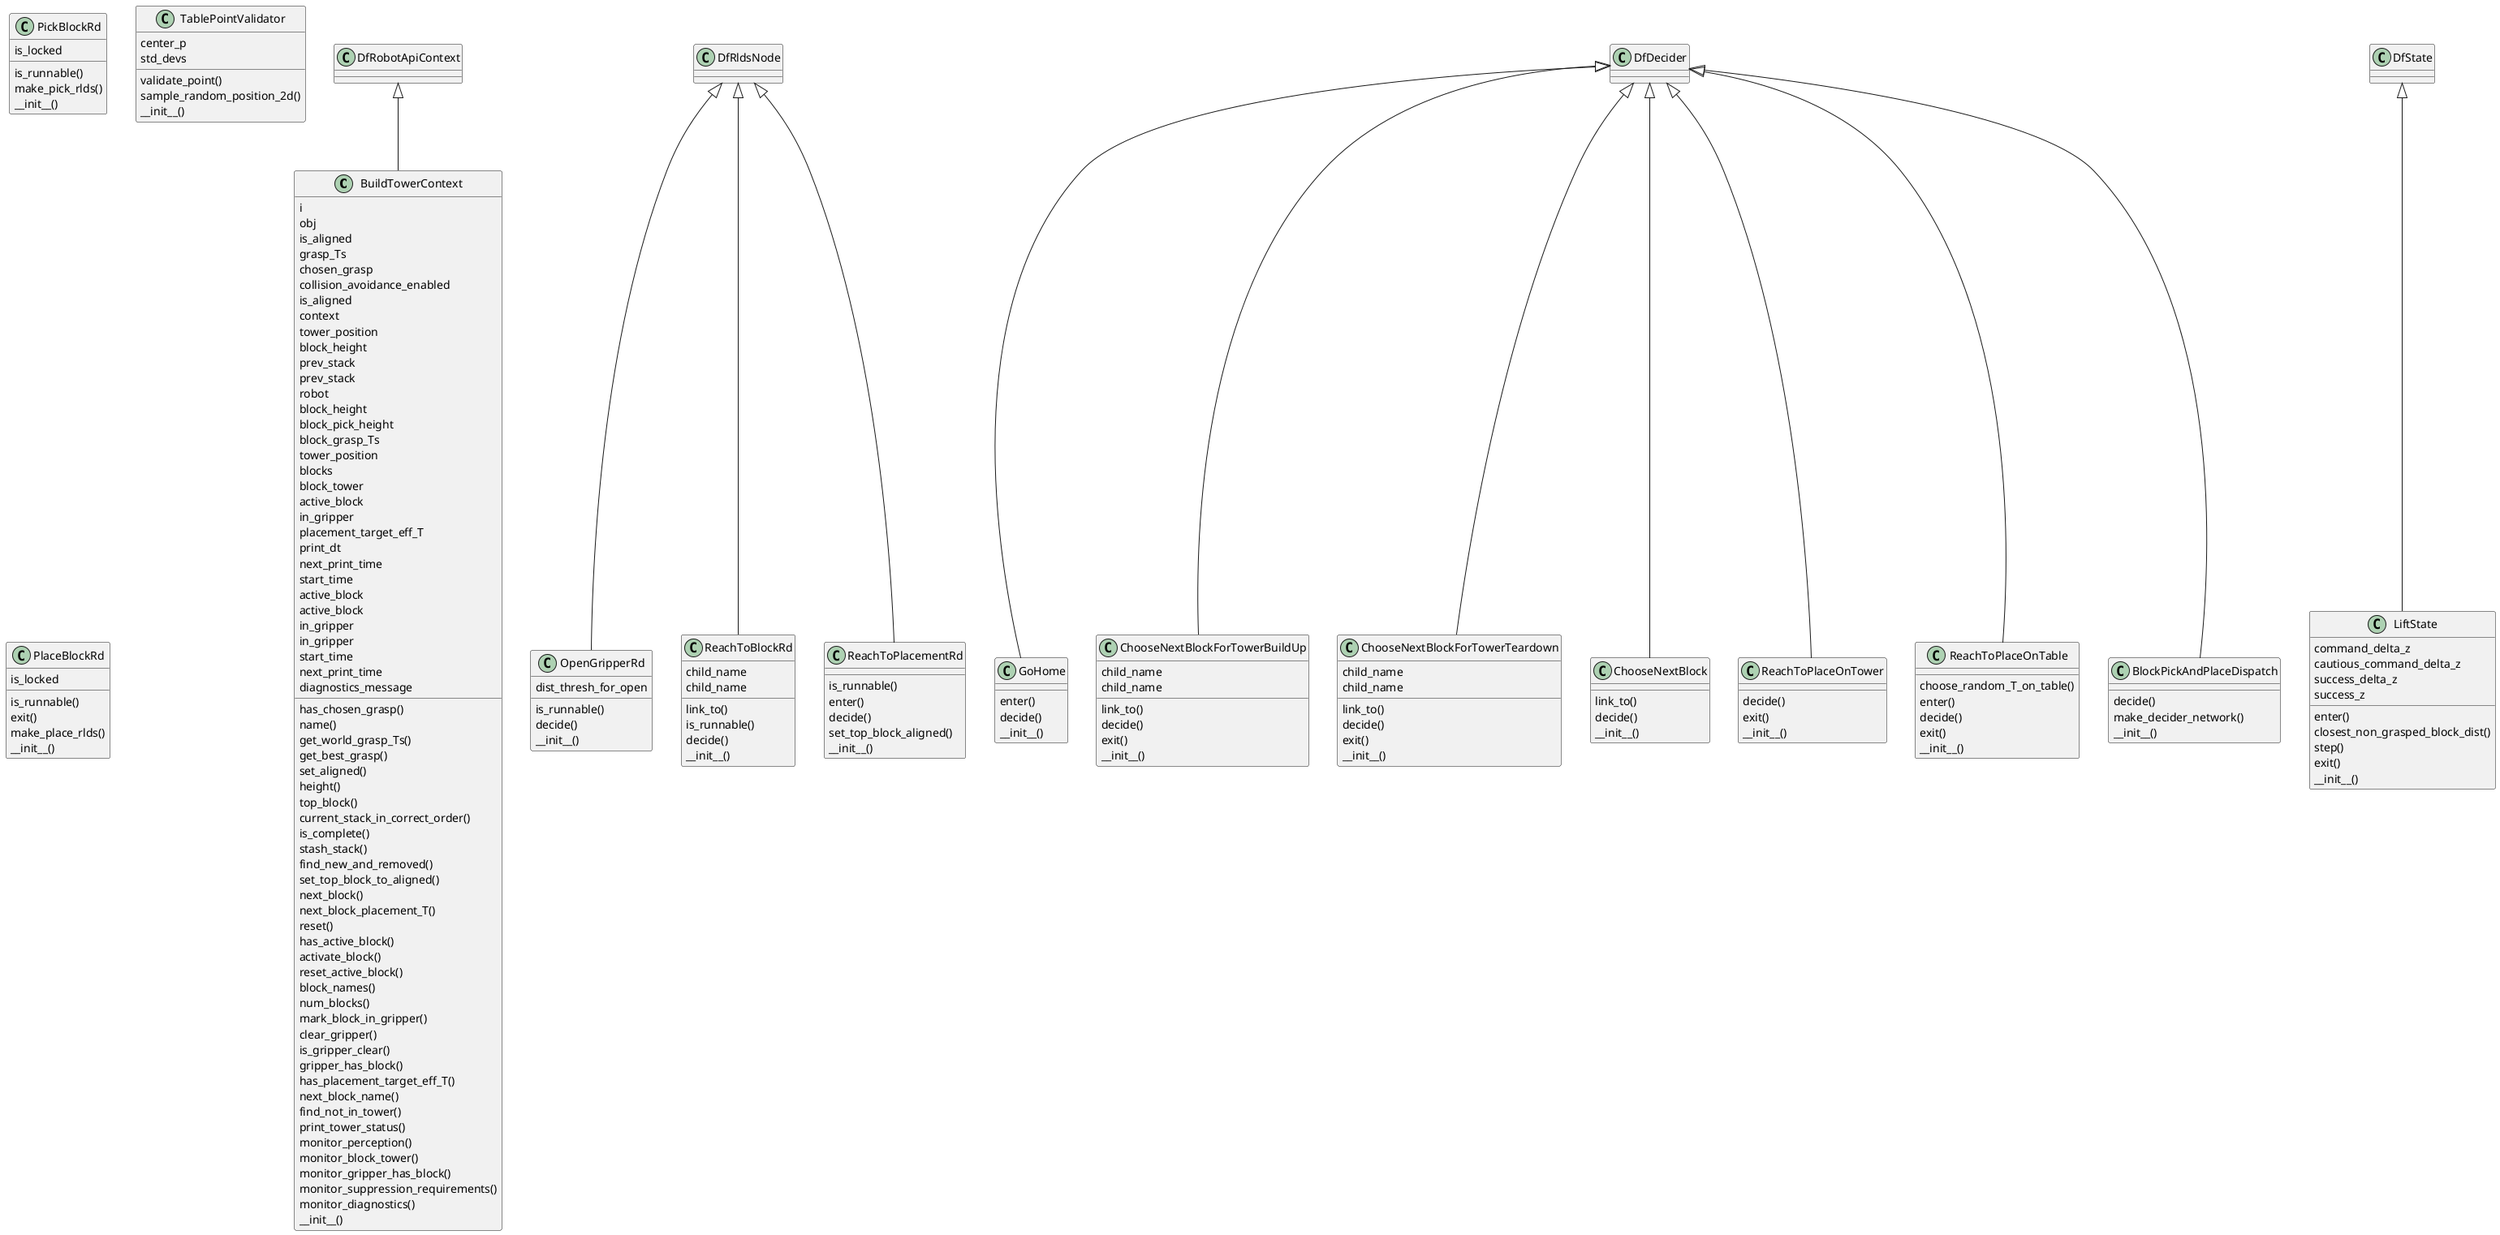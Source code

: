 @startuml
class BuildTowerContext {
    has_chosen_grasp()
    name()
    get_world_grasp_Ts()
    get_best_grasp()
    set_aligned()
    height()
    top_block()
    current_stack_in_correct_order()
    is_complete()
    stash_stack()
    find_new_and_removed()
    set_top_block_to_aligned()
    next_block()
    next_block_placement_T()
    reset()
    has_active_block()
    activate_block()
    reset_active_block()
    block_names()
    num_blocks()
    mark_block_in_gripper()
    clear_gripper()
    is_gripper_clear()
    gripper_has_block()
    has_placement_target_eff_T()
    next_block_name()
    find_not_in_tower()
    print_tower_status()
    monitor_perception()
    monitor_block_tower()
    monitor_gripper_has_block()
    monitor_suppression_requirements()
    monitor_diagnostics()
        i
    obj
    is_aligned
    grasp_Ts
    chosen_grasp
    collision_avoidance_enabled
    is_aligned
    context
    tower_position
    block_height
    prev_stack
    prev_stack
    robot
    block_height
    block_pick_height
    block_grasp_Ts
    tower_position
    blocks
    block_tower
    active_block
    in_gripper
    placement_target_eff_T
    print_dt
    next_print_time
    start_time
    active_block
    active_block
    in_gripper
    in_gripper
    start_time
    next_print_time
    diagnostics_message
    __init__()
}
class OpenGripperRd {
    is_runnable()
    decide()
        dist_thresh_for_open
    __init__()
}
class ReachToBlockRd {
    link_to()
    is_runnable()
    decide()
        child_name
    child_name
    __init__()
}
class GoHome {
    enter()
    decide()
        __init__()
}
class ChooseNextBlockForTowerBuildUp {
    link_to()
    decide()
    exit()
        child_name
    child_name
    __init__()
}
class ChooseNextBlockForTowerTeardown {
    link_to()
    decide()
    exit()
        child_name
    child_name
    __init__()
}
class ChooseNextBlock {
    link_to()
    decide()
        __init__()
}
class LiftState {
    enter()
    closest_non_grasped_block_dist()
    step()
    exit()
        command_delta_z
    cautious_command_delta_z
    success_delta_z
    success_z
    __init__()
}
class PickBlockRd {
    is_runnable()
    make_pick_rlds()
        is_locked
    __init__()
}
class TablePointValidator {
    validate_point()
    sample_random_position_2d()
        center_p
    std_devs
    __init__()
}
class ReachToPlaceOnTower {
    decide()
    exit()
        __init__()
}
class ReachToPlaceOnTable {
    choose_random_T_on_table()
    enter()
    decide()
    exit()
        __init__()
}
class ReachToPlacementRd {
    is_runnable()
    enter()
    decide()
    set_top_block_aligned()
        __init__()
}
class PlaceBlockRd {
    is_runnable()
    exit()
    make_place_rlds()
        is_locked
    __init__()
}
class BlockPickAndPlaceDispatch {
    decide()
    make_decider_network()
        __init__()
}
DfRobotApiContext <|-- BuildTowerContext
DfRldsNode <|-- OpenGripperRd
DfRldsNode <|-- ReachToBlockRd
DfDecider <|-- GoHome
DfDecider <|-- ChooseNextBlockForTowerBuildUp
DfDecider <|-- ChooseNextBlockForTowerTeardown
DfDecider <|-- ChooseNextBlock
DfState <|-- LiftState
DfDecider <|-- ReachToPlaceOnTower
DfDecider <|-- ReachToPlaceOnTable
DfRldsNode <|-- ReachToPlacementRd
DfDecider <|-- BlockPickAndPlaceDispatch
@enduml